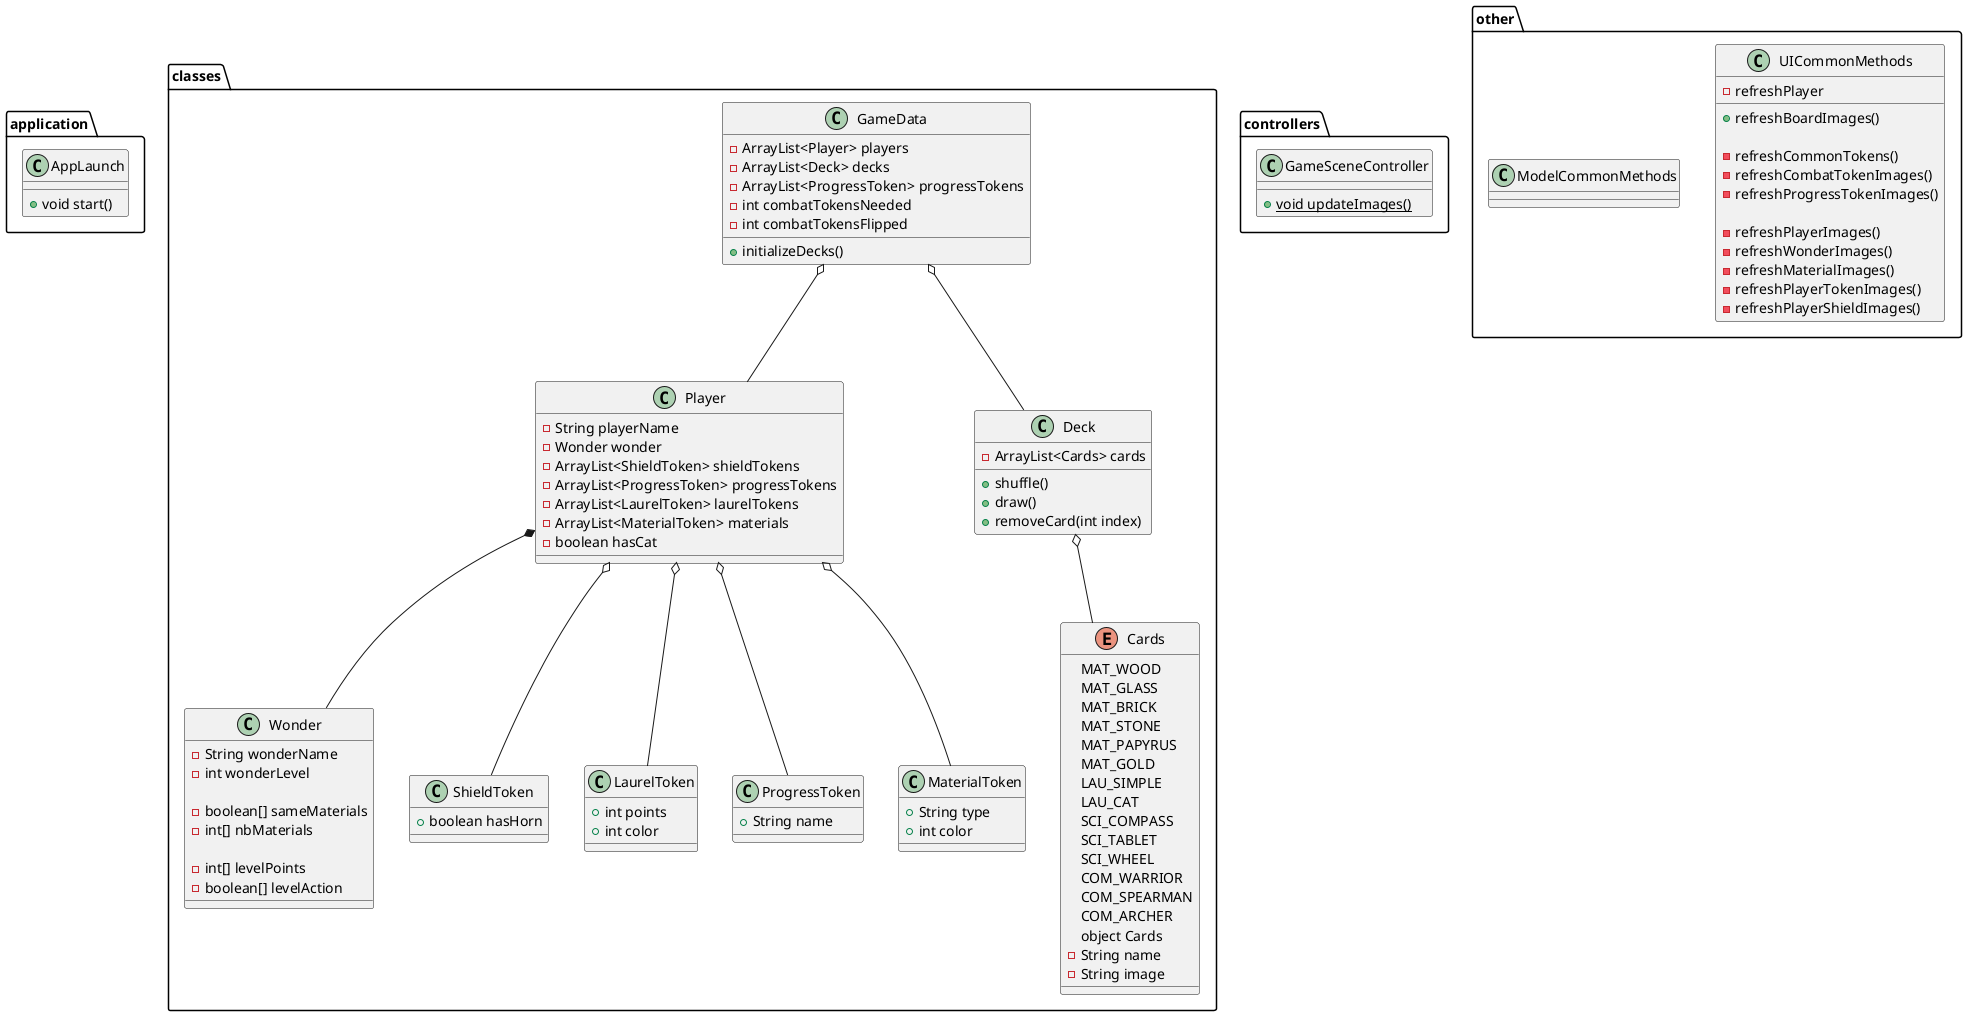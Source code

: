 @startuml
'https://plantuml.com/class-diagram

package application {

    class AppLaunch {
        + void start()
    }

}

package classes {
    class GameData {
        - ArrayList<Player> players
        - ArrayList<Deck> decks
        - ArrayList<ProgressToken> progressTokens
        - int combatTokensNeeded
        - int combatTokensFlipped
        + initializeDecks()
    }

    class Player {
        - String playerName
        - Wonder wonder
        - ArrayList<ShieldToken> shieldTokens
        - ArrayList<ProgressToken> progressTokens
        - ArrayList<LaurelToken> laurelTokens
        - ArrayList<MaterialToken> materials
        - boolean hasCat
    }

    class Wonder {
        - String wonderName
        - int wonderLevel

        - boolean[] sameMaterials
        - int[] nbMaterials

        - int[] levelPoints
        - boolean[] levelAction
    }

    enum Cards {
        MAT_WOOD
        MAT_GLASS
        MAT_BRICK
        MAT_STONE
        MAT_PAPYRUS
        MAT_GOLD
        LAU_SIMPLE
        LAU_CAT
        SCI_COMPASS
        SCI_TABLET
        SCI_WHEEL
        COM_WARRIOR
        COM_SPEARMAN
        COM_ARCHER
        object Cards
        - String name
        - String image
    }

    class Deck {
        - ArrayList<Cards> cards
        + shuffle()
        + draw()
        + removeCard(int index)
    }

    class ShieldToken {
        + boolean hasHorn
    }

    class LaurelToken {
        + int points
        + int color
    }

    class ProgressToken {
        + String name
    }

    class MaterialToken {
        + String type
        + int color
    }



}

package controllers {

    class GameSceneController {
        + {static} void updateImages()
    }

}

package other {

    class UICommonMethods {
        + refreshBoardImages()

        - refreshCommonTokens()
        - refreshCombatTokenImages()
        - refreshProgressTokenImages()

        - refreshPlayerImages()
        - refreshWonderImages()
        - refreshMaterialImages()
        - refreshPlayerTokenImages()
        - refreshPlayerShieldImages()
        - refreshPlayer

    }

    class ModelCommonMethods {

    }

}


GameData o-- Player
GameData o-- Deck
Deck o-- Cards
Player *-- Wonder
Player o-- MaterialToken
Player o-- ShieldToken
Player o-- LaurelToken
Player o-- ProgressToken


@enduml